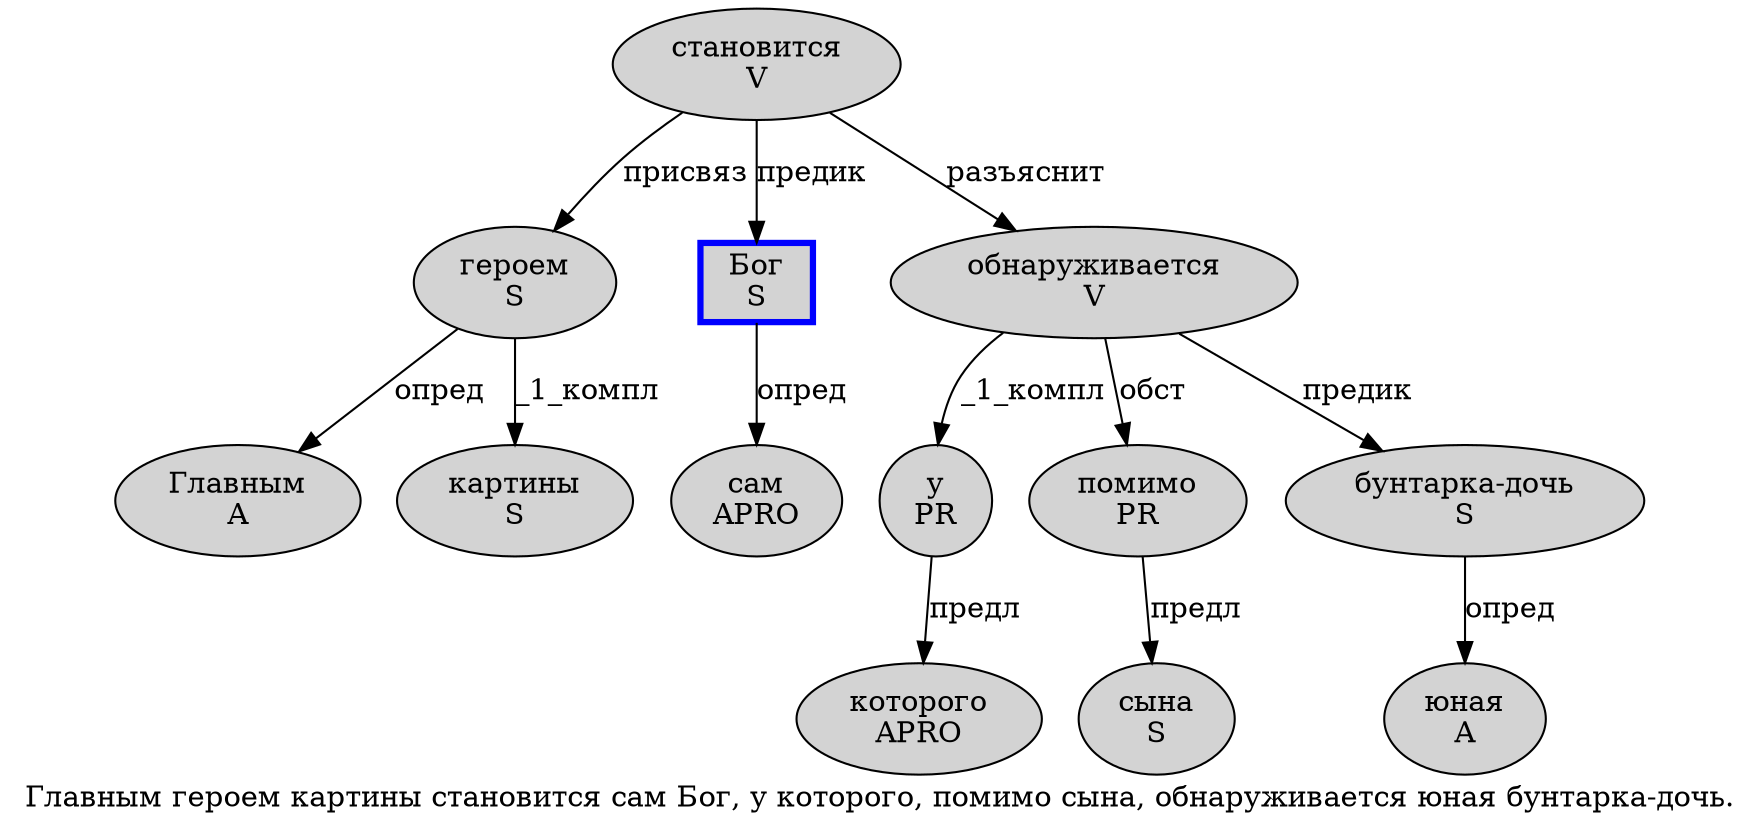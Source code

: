 digraph SENTENCE_780 {
	graph [label="Главным героем картины становится сам Бог, у которого, помимо сына, обнаруживается юная бунтарка-дочь."]
	node [style=filled]
		0 [label="Главным
A" color="" fillcolor=lightgray penwidth=1 shape=ellipse]
		1 [label="героем
S" color="" fillcolor=lightgray penwidth=1 shape=ellipse]
		2 [label="картины
S" color="" fillcolor=lightgray penwidth=1 shape=ellipse]
		3 [label="становится
V" color="" fillcolor=lightgray penwidth=1 shape=ellipse]
		4 [label="сам
APRO" color="" fillcolor=lightgray penwidth=1 shape=ellipse]
		5 [label="Бог
S" color=blue fillcolor=lightgray penwidth=3 shape=box]
		7 [label="у
PR" color="" fillcolor=lightgray penwidth=1 shape=ellipse]
		8 [label="которого
APRO" color="" fillcolor=lightgray penwidth=1 shape=ellipse]
		10 [label="помимо
PR" color="" fillcolor=lightgray penwidth=1 shape=ellipse]
		11 [label="сына
S" color="" fillcolor=lightgray penwidth=1 shape=ellipse]
		13 [label="обнаруживается
V" color="" fillcolor=lightgray penwidth=1 shape=ellipse]
		14 [label="юная
A" color="" fillcolor=lightgray penwidth=1 shape=ellipse]
		15 [label="бунтарка-дочь
S" color="" fillcolor=lightgray penwidth=1 shape=ellipse]
			5 -> 4 [label="опред"]
			15 -> 14 [label="опред"]
			7 -> 8 [label="предл"]
			13 -> 7 [label="_1_компл"]
			13 -> 10 [label="обст"]
			13 -> 15 [label="предик"]
			10 -> 11 [label="предл"]
			1 -> 0 [label="опред"]
			1 -> 2 [label="_1_компл"]
			3 -> 1 [label="присвяз"]
			3 -> 5 [label="предик"]
			3 -> 13 [label="разъяснит"]
}